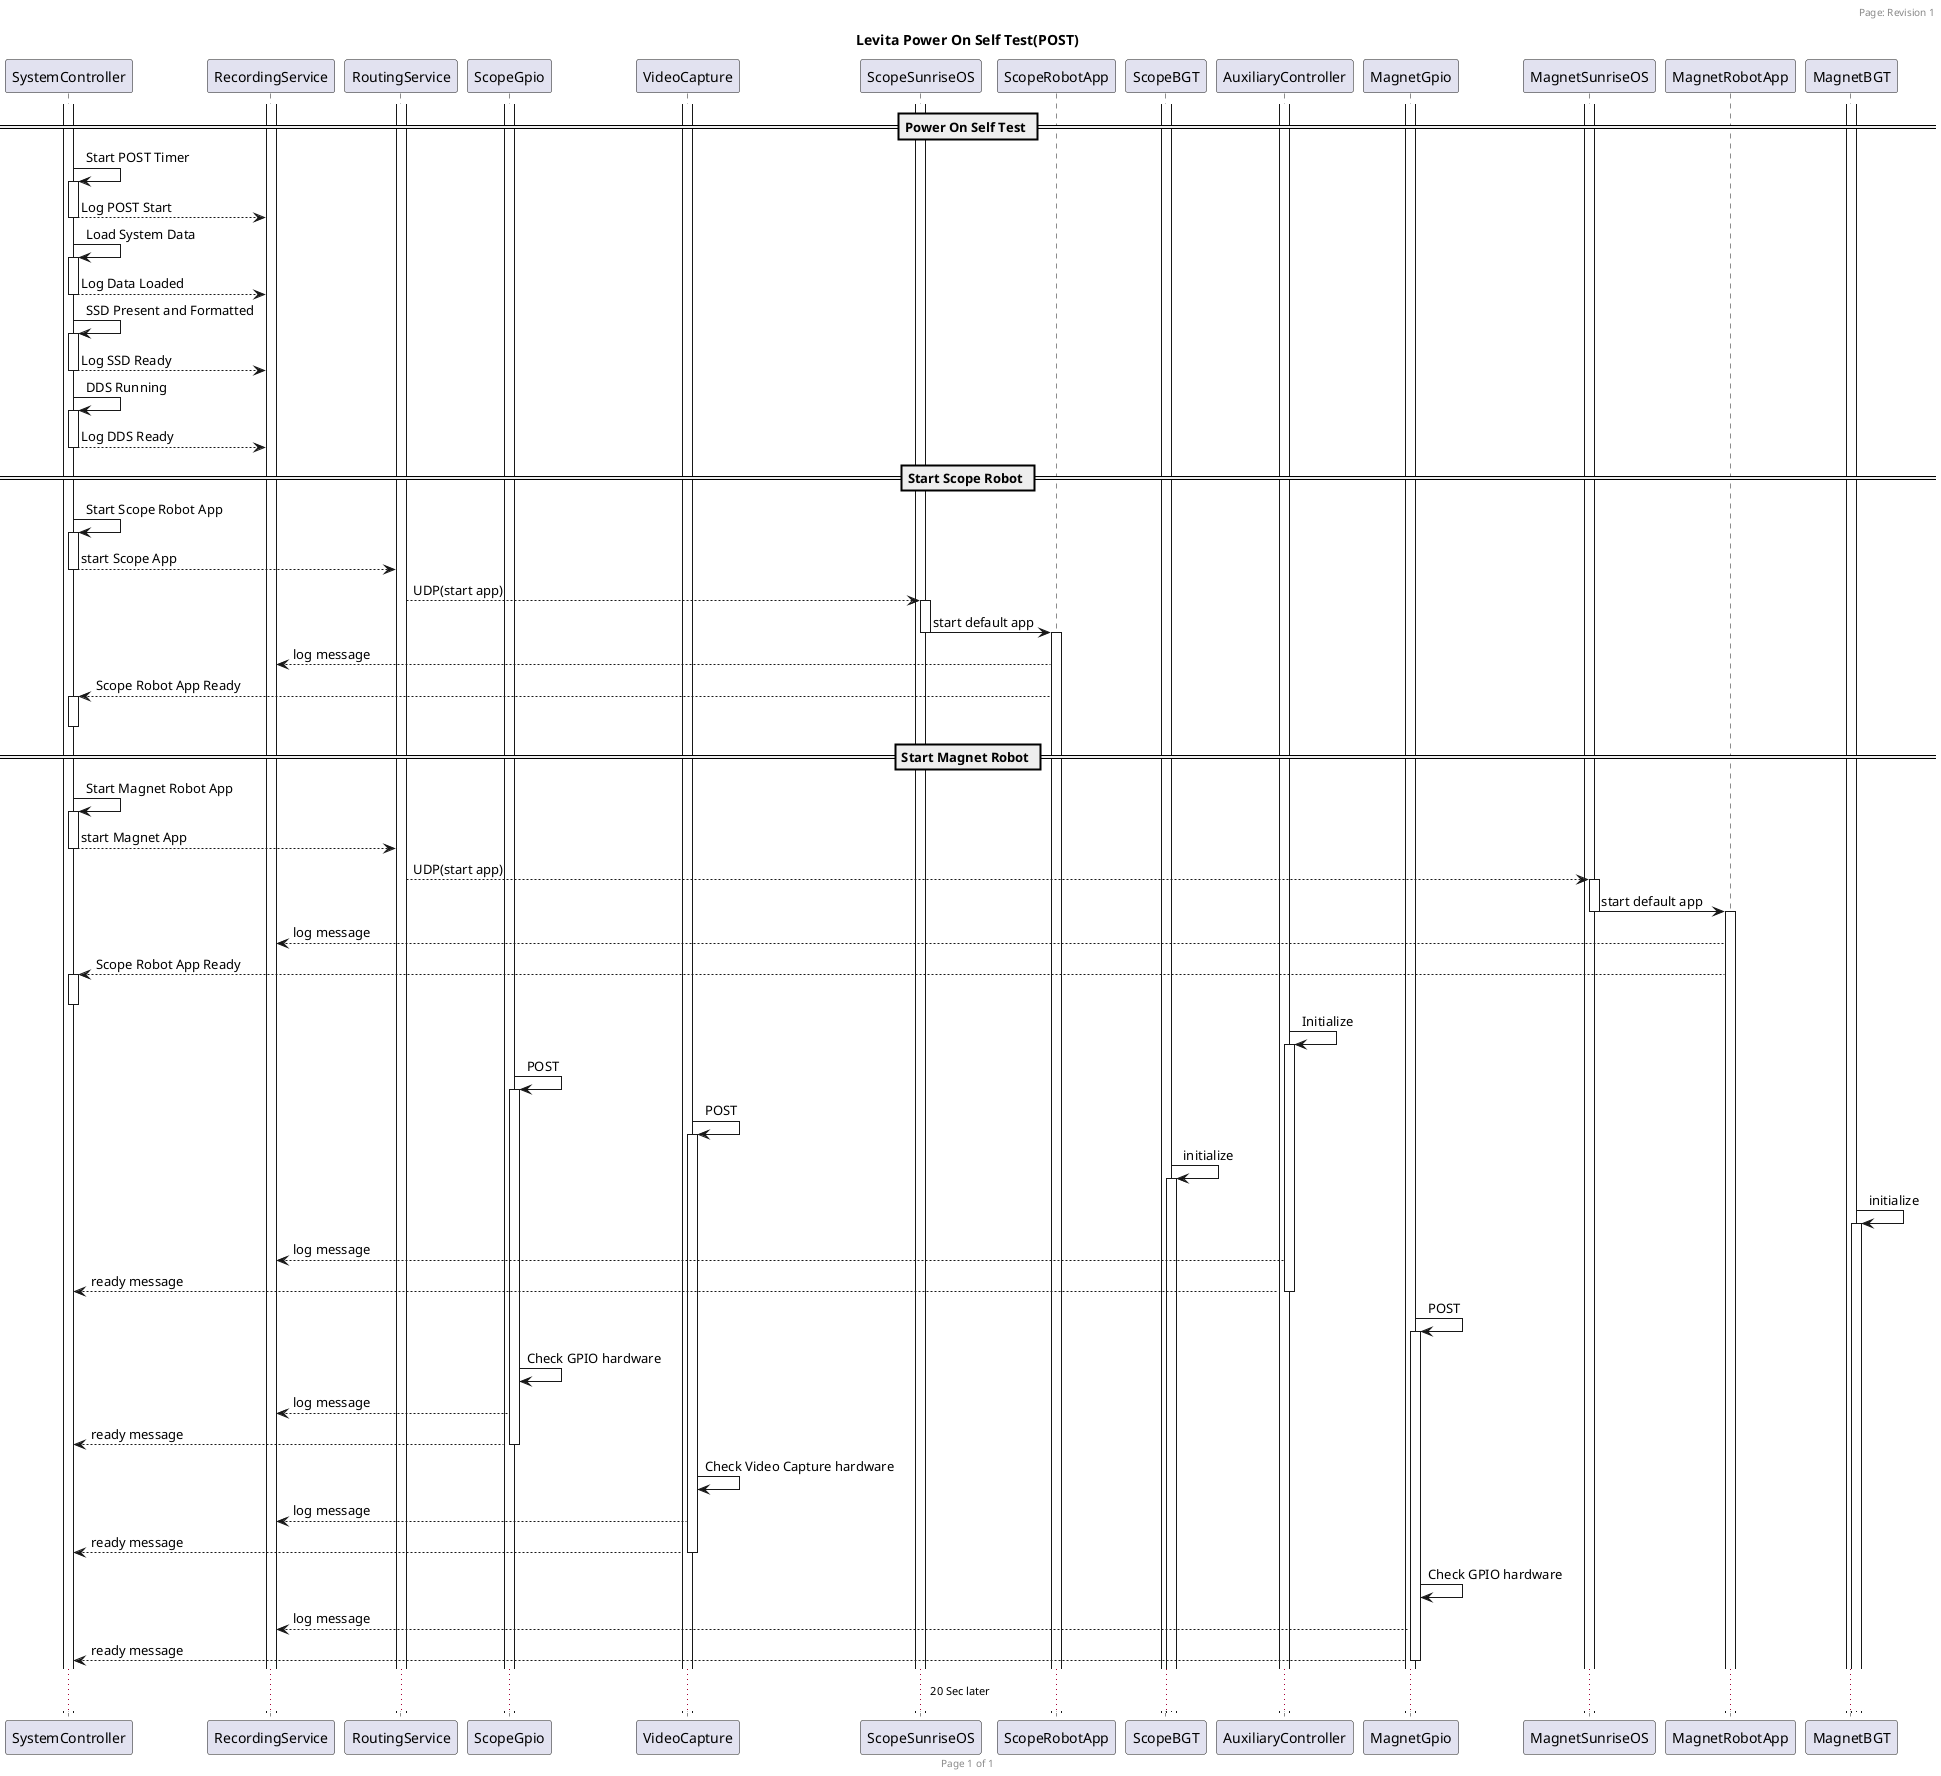 @startuml
header Page: Revision 1
footer Page %page% of %lastpage%

title Levita Power On Self Test(POST)



participant SystemController
participant RecordingService
participant RoutingService
participant ScopeGpio
participant VideoCapture
participant ScopeSunriseOS
participant ScopeRobotApp
participant ScopeBGT
participant AuxiliaryController
participant MagnetGpio
participant MagnetSunriseOS
participant MagnetRobotApp
participant MagnetBGT
== Power On Self Test ==
activate SystemController
activate RecordingService
activate RoutingService
activate ScopeGpio
activate VideoCapture
activate ScopeSunriseOS
activate ScopeBGT
activate AuxiliaryController
activate MagnetGpio
activate MagnetSunriseOS
activate MagnetBGT
SystemController -> SystemController : Start POST Timer
activate SystemController
SystemController --> RecordingService : Log POST Start
deactivate SystemController
SystemController -> SystemController : Load System Data
activate SystemController
SystemController --> RecordingService : Log Data Loaded
deactivate SystemController
SystemController -> SystemController : SSD Present and Formatted
activate SystemController
SystemController --> RecordingService : Log SSD Ready
deactivate SystemController
SystemController -> SystemController : DDS Running
activate SystemController
SystemController --> RecordingService : Log DDS Ready
deactivate SystemController
== Start Scope Robot ==
SystemController -> SystemController : Start Scope Robot App
activate SystemController
SystemController --> RoutingService : start Scope App
deactivate SystemController
RoutingService --> ScopeSunriseOS : UDP(start app)
activate ScopeSunriseOS
ScopeSunriseOS -> ScopeRobotApp : start default app
deactivate ScopeSunriseOS
activate ScopeRobotApp
ScopeRobotApp --> RecordingService : log message
ScopeRobotApp --> SystemController : Scope Robot App Ready
activate SystemController
deactivate SystemController

== Start Magnet Robot ==
SystemController -> SystemController : Start Magnet Robot App
activate SystemController
SystemController --> RoutingService : start Magnet App
deactivate SystemController
RoutingService --> MagnetSunriseOS : UDP(start app)
activate MagnetSunriseOS
MagnetSunriseOS -> MagnetRobotApp : start default app
deactivate MagnetSunriseOS
activate MagnetRobotApp
MagnetRobotApp --> RecordingService : log message
MagnetRobotApp --> SystemController : Scope Robot App Ready
activate SystemController
deactivate SystemController

AuxiliaryController -> AuxiliaryController : Initialize
activate AuxiliaryController
ScopeGpio -> ScopeGpio : POST
activate ScopeGpio
VideoCapture -> VideoCapture : POST
activate VideoCapture
ScopeBGT -> ScopeBGT : initialize
activate ScopeBGT 
MagnetBGT -> MagnetBGT : initialize
activate MagnetBGT
AuxiliaryController --> RecordingService : log message
AuxiliaryController --> SystemController : ready message
deactivate AuxiliaryController
MagnetGpio -> MagnetGpio : POST
activate MagnetGpio
ScopeGpio -> ScopeGpio : Check GPIO hardware
ScopeGpio --> RecordingService : log message
ScopeGpio --> SystemController : ready message
deactivate ScopeGpio
VideoCapture -> VideoCapture : Check Video Capture hardware
VideoCapture --> RecordingService : log message
VideoCapture --> SystemController : ready message
deactivate VideoCapture
MagnetGpio -> MagnetGpio : Check GPIO hardware
MagnetGpio --> RecordingService : log message
MagnetGpio --> SystemController : ready message
deactivate MagnetGpio
... 20 Sec later ...

@enduml
